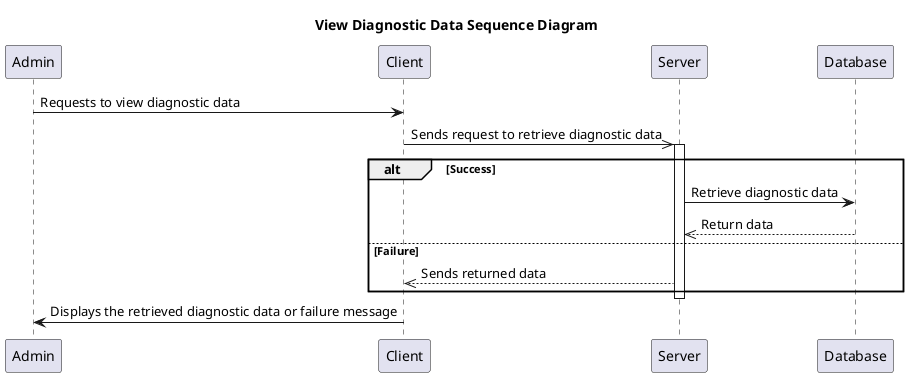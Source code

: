 @startuml
Participant Admin
Participant Client
Participant Server
Participant Database
title View Diagnostic Data Sequence Diagram

Admin->Client: Requests to view diagnostic data

Client->>Server: Sends request to retrieve diagnostic data

activate Server
alt  Success
    Server->Database: Retrieve diagnostic data
    Database-->>Server: Return data

else Failure
    Server-->>Client: Sends returned data
end
deactivate Server

Client->Admin: Displays the retrieved diagnostic data or failure message
@enduml